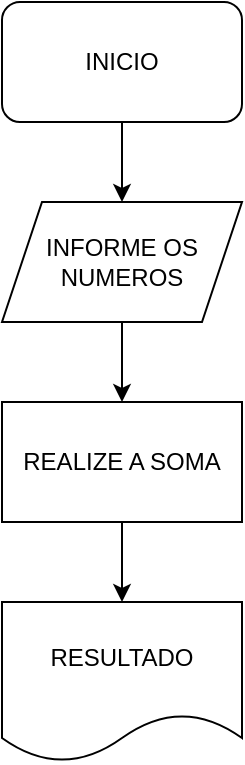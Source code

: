 <mxfile version="17.1.3" type="github">
  <diagram id="zPWl2oxNlPUwZ-dZ2ljU" name="Page-1">
    <mxGraphModel dx="868" dy="468" grid="1" gridSize="10" guides="1" tooltips="1" connect="1" arrows="1" fold="1" page="1" pageScale="1" pageWidth="827" pageHeight="1169" math="0" shadow="0">
      <root>
        <mxCell id="0" />
        <mxCell id="1" parent="0" />
        <mxCell id="DVppBhUhBgAf5Pp1-2fO-2" value="INICIO" style="rounded=1;whiteSpace=wrap;html=1;" vertex="1" parent="1">
          <mxGeometry x="260" y="40" width="120" height="60" as="geometry" />
        </mxCell>
        <mxCell id="DVppBhUhBgAf5Pp1-2fO-7" value="" style="edgeStyle=orthogonalEdgeStyle;rounded=0;orthogonalLoop=1;jettySize=auto;html=1;" edge="1" parent="1" source="DVppBhUhBgAf5Pp1-2fO-3" target="DVppBhUhBgAf5Pp1-2fO-4">
          <mxGeometry relative="1" as="geometry" />
        </mxCell>
        <mxCell id="DVppBhUhBgAf5Pp1-2fO-3" value="INFORME OS NUMEROS" style="shape=parallelogram;perimeter=parallelogramPerimeter;whiteSpace=wrap;html=1;fixedSize=1;" vertex="1" parent="1">
          <mxGeometry x="260" y="140" width="120" height="60" as="geometry" />
        </mxCell>
        <mxCell id="DVppBhUhBgAf5Pp1-2fO-8" value="" style="edgeStyle=orthogonalEdgeStyle;rounded=0;orthogonalLoop=1;jettySize=auto;html=1;" edge="1" parent="1" source="DVppBhUhBgAf5Pp1-2fO-4" target="DVppBhUhBgAf5Pp1-2fO-5">
          <mxGeometry relative="1" as="geometry" />
        </mxCell>
        <mxCell id="DVppBhUhBgAf5Pp1-2fO-4" value="REALIZE A SOMA" style="rounded=0;whiteSpace=wrap;html=1;" vertex="1" parent="1">
          <mxGeometry x="260" y="240" width="120" height="60" as="geometry" />
        </mxCell>
        <mxCell id="DVppBhUhBgAf5Pp1-2fO-5" value="RESULTADO" style="shape=document;whiteSpace=wrap;html=1;boundedLbl=1;" vertex="1" parent="1">
          <mxGeometry x="260" y="340" width="120" height="80" as="geometry" />
        </mxCell>
        <mxCell id="DVppBhUhBgAf5Pp1-2fO-6" value="" style="curved=1;endArrow=classic;html=1;rounded=0;exitX=0.5;exitY=1;exitDx=0;exitDy=0;entryX=0.5;entryY=0;entryDx=0;entryDy=0;" edge="1" parent="1" source="DVppBhUhBgAf5Pp1-2fO-2" target="DVppBhUhBgAf5Pp1-2fO-3">
          <mxGeometry width="50" height="50" relative="1" as="geometry">
            <mxPoint x="390" y="270" as="sourcePoint" />
            <mxPoint x="440" y="220" as="targetPoint" />
            <Array as="points">
              <mxPoint x="320" y="120" />
            </Array>
          </mxGeometry>
        </mxCell>
      </root>
    </mxGraphModel>
  </diagram>
</mxfile>
